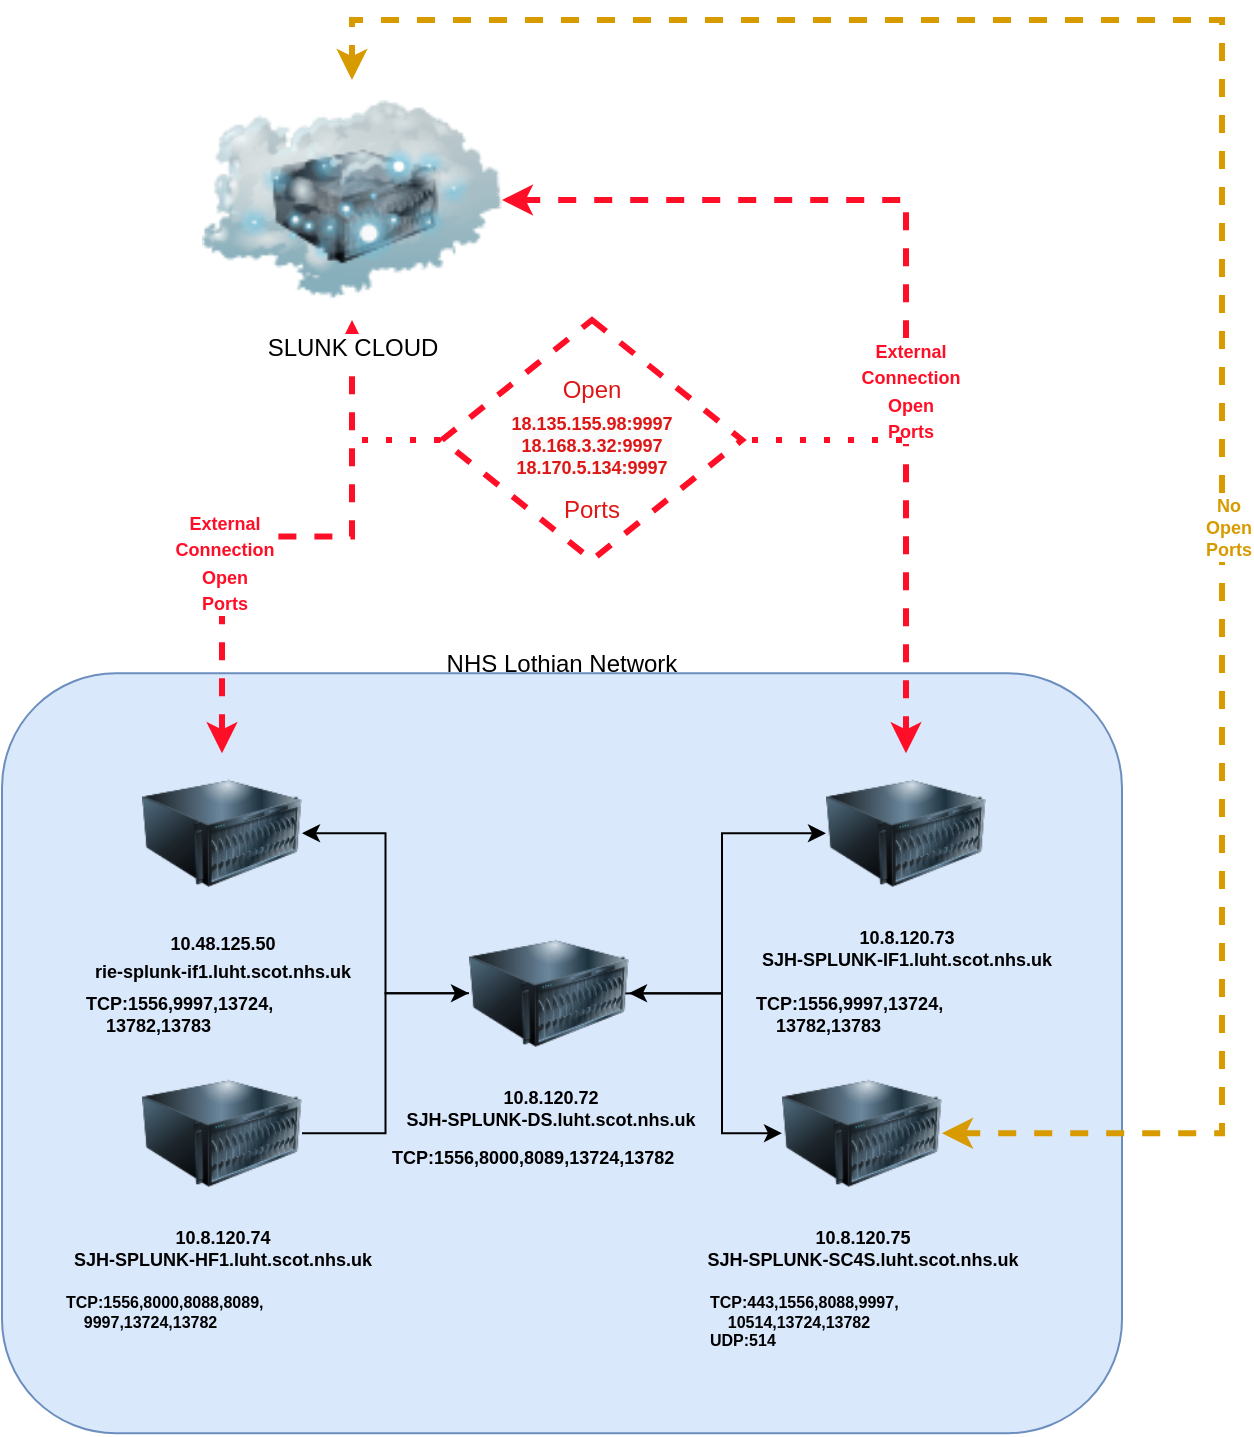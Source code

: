 <mxfile version="21.6.8" type="github">
  <diagram name="Splunk Overview" id="NvbPiFwkpMxz-0u18v1t">
    <mxGraphModel dx="602" dy="299" grid="1" gridSize="10" guides="1" tooltips="1" connect="1" arrows="1" fold="1" page="1" pageScale="1" pageWidth="827" pageHeight="1169" math="0" shadow="0">
      <root>
        <mxCell id="0" />
        <mxCell id="1" parent="0" />
        <mxCell id="BVzlhwqOJCUQSImKMimq-3" value="" style="group" parent="1" vertex="1" connectable="0">
          <mxGeometry x="40" y="526.63" width="530" height="400" as="geometry" />
        </mxCell>
        <mxCell id="BVzlhwqOJCUQSImKMimq-1" value="" style="rounded=1;whiteSpace=wrap;html=1;fillColor=#dae8fc;strokeColor=#6c8ebf;" parent="BVzlhwqOJCUQSImKMimq-3" vertex="1">
          <mxGeometry x="-30" y="20" width="560" height="380" as="geometry" />
        </mxCell>
        <mxCell id="BVzlhwqOJCUQSImKMimq-2" value="NHS Lothian Network" style="text;html=1;strokeColor=none;fillColor=none;align=center;verticalAlign=middle;whiteSpace=wrap;rounded=0;" parent="BVzlhwqOJCUQSImKMimq-3" vertex="1">
          <mxGeometry x="40" width="420" height="30" as="geometry" />
        </mxCell>
        <mxCell id="BVzlhwqOJCUQSImKMimq-4" value="&lt;font style=&quot;font-size: 9px;&quot;&gt;10.48.125.50 &lt;br&gt;rie-splunk-if1.luht.scot.nhs.uk&lt;/font&gt;" style="image;html=1;image=img/lib/clip_art/computers/Server_128x128.png;labelBackgroundColor=none;fontStyle=1;align=center;" parent="BVzlhwqOJCUQSImKMimq-3" vertex="1">
          <mxGeometry x="40" y="60" width="80" height="80" as="geometry" />
        </mxCell>
        <mxCell id="BVzlhwqOJCUQSImKMimq-7" value="10.8.120.73 &lt;br style=&quot;font-size: 9px;&quot;&gt;SJH-SPLUNK-IF1.luht.scot.nhs.uk" style="image;html=1;image=img/lib/clip_art/computers/Server_128x128.png;labelBackgroundColor=none;fontSize=9;fontStyle=1" parent="BVzlhwqOJCUQSImKMimq-3" vertex="1">
          <mxGeometry x="382" y="60" width="80" height="80" as="geometry" />
        </mxCell>
        <mxCell id="BVzlhwqOJCUQSImKMimq-12" style="edgeStyle=orthogonalEdgeStyle;rounded=0;orthogonalLoop=1;jettySize=auto;html=1;" parent="BVzlhwqOJCUQSImKMimq-3" source="BVzlhwqOJCUQSImKMimq-6" target="BVzlhwqOJCUQSImKMimq-9" edge="1">
          <mxGeometry relative="1" as="geometry" />
        </mxCell>
        <mxCell id="BVzlhwqOJCUQSImKMimq-6" value="10.8.120.74 &lt;br style=&quot;font-size: 9px;&quot;&gt;SJH-SPLUNK-HF1.luht.scot.nhs.uk" style="image;html=1;image=img/lib/clip_art/computers/Server_128x128.png;fontSize=9;labelBackgroundColor=none;fontStyle=1" parent="BVzlhwqOJCUQSImKMimq-3" vertex="1">
          <mxGeometry x="40" y="210" width="80" height="80" as="geometry" />
        </mxCell>
        <mxCell id="ZCe0Wg5Z4BdaRWt3wB61-5" style="edgeStyle=orthogonalEdgeStyle;rounded=0;orthogonalLoop=1;jettySize=auto;html=1;entryX=1;entryY=0.5;entryDx=0;entryDy=0;startArrow=classic;startFill=1;" edge="1" parent="BVzlhwqOJCUQSImKMimq-3" source="BVzlhwqOJCUQSImKMimq-5" target="BVzlhwqOJCUQSImKMimq-9">
          <mxGeometry relative="1" as="geometry">
            <Array as="points">
              <mxPoint x="330" y="250" />
              <mxPoint x="330" y="180" />
            </Array>
          </mxGeometry>
        </mxCell>
        <mxCell id="BVzlhwqOJCUQSImKMimq-5" value="10.8.120.75 &lt;br style=&quot;font-size: 9px;&quot;&gt;SJH-SPLUNK-SC4S.luht.scot.nhs.uk" style="image;html=1;image=img/lib/clip_art/computers/Server_128x128.png;labelBackgroundColor=none;fontSize=9;fontStyle=1;verticalAlign=top;" parent="BVzlhwqOJCUQSImKMimq-3" vertex="1">
          <mxGeometry x="360" y="210" width="80" height="80" as="geometry" />
        </mxCell>
        <mxCell id="BVzlhwqOJCUQSImKMimq-13" style="edgeStyle=orthogonalEdgeStyle;rounded=0;orthogonalLoop=1;jettySize=auto;html=1;entryX=0;entryY=0.5;entryDx=0;entryDy=0;" parent="BVzlhwqOJCUQSImKMimq-3" target="BVzlhwqOJCUQSImKMimq-7" edge="1">
          <mxGeometry relative="1" as="geometry">
            <mxPoint x="223.5" y="180.022" as="sourcePoint" />
            <mxPoint x="322" y="100.022" as="targetPoint" />
            <Array as="points">
              <mxPoint x="330" y="180" />
              <mxPoint x="330" y="100" />
            </Array>
          </mxGeometry>
        </mxCell>
        <mxCell id="BVzlhwqOJCUQSImKMimq-16" style="edgeStyle=orthogonalEdgeStyle;rounded=0;orthogonalLoop=1;jettySize=auto;html=1;" parent="BVzlhwqOJCUQSImKMimq-3" source="BVzlhwqOJCUQSImKMimq-9" target="BVzlhwqOJCUQSImKMimq-4" edge="1">
          <mxGeometry relative="1" as="geometry" />
        </mxCell>
        <mxCell id="BVzlhwqOJCUQSImKMimq-9" value="10.8.120.72 &lt;br style=&quot;font-size: 9px;&quot;&gt;SJH-SPLUNK-DS.luht.scot.nhs.uk" style="image;html=1;image=img/lib/clip_art/computers/Server_128x128.png;fontSize=9;labelBackgroundColor=none;labelBorderColor=none;fontStyle=1" parent="BVzlhwqOJCUQSImKMimq-3" vertex="1">
          <mxGeometry x="203.5" y="140" width="80" height="80" as="geometry" />
        </mxCell>
        <mxCell id="ZCe0Wg5Z4BdaRWt3wB61-21" value="TCP:443,1556,8088,9997,&#xa;    10514,13724,13782&#xa;UDP:514" style="text;whiteSpace=wrap;fontSize=8;fontStyle=1;align=left;" vertex="1" parent="BVzlhwqOJCUQSImKMimq-3">
          <mxGeometry x="322" y="323.37" width="140" height="50" as="geometry" />
        </mxCell>
        <mxCell id="ZCe0Wg5Z4BdaRWt3wB61-23" value="TCP:1556,8000,8088,8089,&#xa;    9997,13724,13782" style="text;whiteSpace=wrap;fontStyle=1;fontSize=8;" vertex="1" parent="BVzlhwqOJCUQSImKMimq-3">
          <mxGeometry y="323.37" width="113" height="30" as="geometry" />
        </mxCell>
        <mxCell id="ZCe0Wg5Z4BdaRWt3wB61-24" value="TCP:1556,9997,13724,&#xa;    13782,13783" style="text;whiteSpace=wrap;fontSize=9;fontStyle=1" vertex="1" parent="BVzlhwqOJCUQSImKMimq-3">
          <mxGeometry x="10" y="173.37" width="120" height="46.63" as="geometry" />
        </mxCell>
        <mxCell id="ZCe0Wg5Z4BdaRWt3wB61-55" value="TCP:1556,9997,13724,&#xa;    13782,13783" style="text;whiteSpace=wrap;fontSize=9;fontStyle=1" vertex="1" parent="BVzlhwqOJCUQSImKMimq-3">
          <mxGeometry x="345" y="173.37" width="110" height="30" as="geometry" />
        </mxCell>
        <mxCell id="ZCe0Wg5Z4BdaRWt3wB61-57" value="TCP:1556,8000,8089,13724,13782" style="text;whiteSpace=wrap;fontSize=9;fontStyle=1" vertex="1" parent="BVzlhwqOJCUQSImKMimq-3">
          <mxGeometry x="162.5" y="250" width="175" height="40" as="geometry" />
        </mxCell>
        <mxCell id="BVzlhwqOJCUQSImKMimq-18" style="edgeStyle=orthogonalEdgeStyle;rounded=0;orthogonalLoop=1;jettySize=auto;html=1;startArrow=classic;startFill=1;dashed=1;fillColor=#f8cecc;strokeColor=#ff0f27;strokeWidth=3;" parent="1" source="BVzlhwqOJCUQSImKMimq-17" target="BVzlhwqOJCUQSImKMimq-4" edge="1">
          <mxGeometry relative="1" as="geometry" />
        </mxCell>
        <mxCell id="ZCe0Wg5Z4BdaRWt3wB61-3" value="&lt;font style=&quot;font-size: 9px;&quot;&gt;&lt;b&gt;&lt;font style=&quot;font-size: 9px;&quot; color=&quot;#ff0f27&quot;&gt;External&lt;br style=&quot;border-color: var(--border-color);&quot;&gt;&lt;/font&gt;&lt;span style=&quot;color: rgb(255, 15, 39);&quot;&gt;Connection&lt;/span&gt;&lt;br style=&quot;border-color: var(--border-color); color: rgb(255, 15, 39);&quot;&gt;&lt;span style=&quot;color: rgb(255, 15, 39);&quot;&gt;Open&lt;/span&gt;&lt;br style=&quot;border-color: var(--border-color); color: rgb(255, 15, 39);&quot;&gt;&lt;span style=&quot;color: rgb(255, 15, 39);&quot;&gt;Ports&lt;/span&gt;&lt;/b&gt;&lt;/font&gt;" style="edgeLabel;html=1;align=center;verticalAlign=middle;resizable=0;points=[];" vertex="1" connectable="0" parent="BVzlhwqOJCUQSImKMimq-18">
          <mxGeometry x="0.317" y="1" relative="1" as="geometry">
            <mxPoint as="offset" />
          </mxGeometry>
        </mxCell>
        <mxCell id="BVzlhwqOJCUQSImKMimq-19" style="edgeStyle=orthogonalEdgeStyle;rounded=0;orthogonalLoop=1;jettySize=auto;html=1;entryX=0.5;entryY=0;entryDx=0;entryDy=0;startArrow=classic;startFill=1;dashed=1;strokeWidth=3;fillColor=#f8cecc;strokeColor=#ff0f27;" parent="1" source="BVzlhwqOJCUQSImKMimq-17" target="BVzlhwqOJCUQSImKMimq-7" edge="1">
          <mxGeometry relative="1" as="geometry" />
        </mxCell>
        <mxCell id="ZCe0Wg5Z4BdaRWt3wB61-2" value="&lt;font color=&quot;#ff0f27&quot; style=&quot;font-size: 9px;&quot;&gt;External&lt;br&gt;Connection&lt;br&gt;Open&lt;br&gt;Ports&lt;/font&gt;" style="edgeLabel;html=1;align=center;verticalAlign=middle;resizable=0;points=[];fontStyle=1" vertex="1" connectable="0" parent="BVzlhwqOJCUQSImKMimq-19">
          <mxGeometry x="0.24" y="2" relative="1" as="geometry">
            <mxPoint as="offset" />
          </mxGeometry>
        </mxCell>
        <UserObject label="SLUNK CLOUD" tooltip="18.135.155.98:9997&#xa;18.168.3.32:9997&#xa;18.170.5.134:9997" id="BVzlhwqOJCUQSImKMimq-17">
          <mxCell style="image;html=1;image=img/lib/clip_art/networking/Cloud_Server_128x128.png" parent="1" vertex="1">
            <mxGeometry x="110" y="250" width="150" height="120" as="geometry" />
          </mxCell>
        </UserObject>
        <mxCell id="BVzlhwqOJCUQSImKMimq-20" style="edgeStyle=orthogonalEdgeStyle;rounded=0;orthogonalLoop=1;jettySize=auto;html=1;entryX=0.5;entryY=0;entryDx=0;entryDy=0;startArrow=classic;startFill=1;fillColor=#ffe6cc;strokeColor=#d79b00;dashed=1;strokeWidth=3;exitX=1;exitY=0.5;exitDx=0;exitDy=0;" parent="1" source="BVzlhwqOJCUQSImKMimq-5" target="BVzlhwqOJCUQSImKMimq-17" edge="1">
          <mxGeometry relative="1" as="geometry">
            <Array as="points">
              <mxPoint x="620" y="777" />
              <mxPoint x="620" y="220" />
              <mxPoint x="185" y="220" />
            </Array>
          </mxGeometry>
        </mxCell>
        <mxCell id="ZCe0Wg5Z4BdaRWt3wB61-6" value="No&lt;br style=&quot;font-size: 9px;&quot;&gt;Open&lt;br style=&quot;font-size: 9px;&quot;&gt;Ports" style="edgeLabel;html=1;align=center;verticalAlign=middle;resizable=0;points=[];fontSize=9;fontStyle=1;fontColor=#d79b00;" vertex="1" connectable="0" parent="BVzlhwqOJCUQSImKMimq-20">
          <mxGeometry x="-0.237" y="-3" relative="1" as="geometry">
            <mxPoint as="offset" />
          </mxGeometry>
        </mxCell>
        <mxCell id="ZCe0Wg5Z4BdaRWt3wB61-8" value="&lt;p class=&quot;MsoListParagraphCxSpFirst&quot;&gt;&lt;br&gt;&lt;br&gt;&lt;br&gt;&lt;/p&gt;" style="rhombus;whiteSpace=wrap;html=1;verticalAlign=top;fontColor=#df1616;strokeColor=#FF0F27;dashed=1;strokeWidth=3;" vertex="1" parent="1">
          <mxGeometry x="230" y="370" width="150" height="120" as="geometry" />
        </mxCell>
        <mxCell id="ZCe0Wg5Z4BdaRWt3wB61-14" value="&lt;div style=&quot;border-color: var(--border-color); font-family: Helvetica; font-size: 9px; font-style: normal; font-variant-ligatures: normal; font-variant-caps: normal; letter-spacing: normal; orphans: 2; text-indent: 0px; text-transform: none; widows: 2; word-spacing: 0px; -webkit-text-stroke-width: 0px; text-decoration-thickness: initial; text-decoration-style: initial; text-decoration-color: initial; background-color: rgb(251, 251, 251);&quot;&gt;&lt;span style=&quot;border-color: var(--border-color); background-color: initial; font-size: 9px;&quot;&gt;18.135.155.98:9997&lt;/span&gt;&lt;/div&gt;&lt;div style=&quot;border-color: var(--border-color); font-family: Helvetica; font-size: 9px; font-style: normal; font-variant-ligatures: normal; font-variant-caps: normal; letter-spacing: normal; orphans: 2; text-indent: 0px; text-transform: none; widows: 2; word-spacing: 0px; -webkit-text-stroke-width: 0px; text-decoration-thickness: initial; text-decoration-style: initial; text-decoration-color: initial; background-color: rgb(251, 251, 251);&quot;&gt;&lt;span style=&quot;border-color: var(--border-color); background-color: initial; font-size: 9px;&quot;&gt;18.168.3.32:9997&lt;/span&gt;&lt;/div&gt;&lt;span style=&quot;font-family: Helvetica; font-size: 9px; font-style: normal; font-variant-ligatures: normal; font-variant-caps: normal; letter-spacing: normal; orphans: 2; text-indent: 0px; text-transform: none; widows: 2; word-spacing: 0px; -webkit-text-stroke-width: 0px; background-color: rgb(251, 251, 251); text-decoration-thickness: initial; text-decoration-style: initial; text-decoration-color: initial; float: none; display: inline !important;&quot;&gt;18.170.5.134:9997&lt;/span&gt;" style="text;whiteSpace=wrap;html=1;fontSize=9;align=center;fontColor=#df1616;fontStyle=1" vertex="1" parent="1">
          <mxGeometry x="260" y="410" width="90" height="40" as="geometry" />
        </mxCell>
        <mxCell id="ZCe0Wg5Z4BdaRWt3wB61-16" value="Open" style="text;html=1;strokeColor=none;fillColor=none;align=center;verticalAlign=middle;whiteSpace=wrap;rounded=0;fontColor=#df1616;" vertex="1" parent="1">
          <mxGeometry x="275" y="390" width="60" height="30" as="geometry" />
        </mxCell>
        <mxCell id="ZCe0Wg5Z4BdaRWt3wB61-17" value="Ports" style="text;html=1;strokeColor=none;fillColor=none;align=center;verticalAlign=middle;whiteSpace=wrap;rounded=0;fontColor=#df1616;" vertex="1" parent="1">
          <mxGeometry x="275" y="450" width="60" height="30" as="geometry" />
        </mxCell>
        <mxCell id="ZCe0Wg5Z4BdaRWt3wB61-19" value="" style="endArrow=none;dashed=1;html=1;dashPattern=1 3;strokeWidth=3;rounded=0;entryX=1;entryY=0.5;entryDx=0;entryDy=0;strokeColor=#FF0F27;" edge="1" parent="1" target="ZCe0Wg5Z4BdaRWt3wB61-8">
          <mxGeometry width="50" height="50" relative="1" as="geometry">
            <mxPoint x="460" y="430" as="sourcePoint" />
            <mxPoint x="370" y="490" as="targetPoint" />
          </mxGeometry>
        </mxCell>
        <mxCell id="ZCe0Wg5Z4BdaRWt3wB61-20" value="" style="endArrow=none;dashed=1;html=1;dashPattern=1 3;strokeWidth=3;rounded=0;entryX=0;entryY=0.5;entryDx=0;entryDy=0;strokeColor=#FF0F27;" edge="1" parent="1" target="ZCe0Wg5Z4BdaRWt3wB61-8">
          <mxGeometry width="50" height="50" relative="1" as="geometry">
            <mxPoint x="190" y="430" as="sourcePoint" />
            <mxPoint x="370" y="490" as="targetPoint" />
          </mxGeometry>
        </mxCell>
      </root>
    </mxGraphModel>
  </diagram>
</mxfile>
